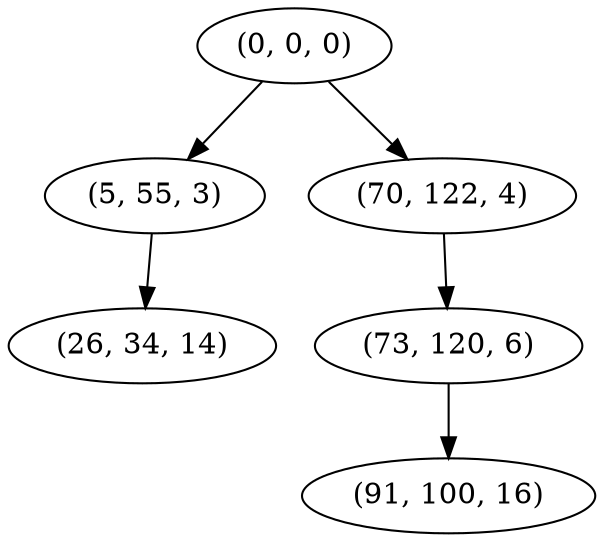 digraph tree {
    "(0, 0, 0)";
    "(5, 55, 3)";
    "(26, 34, 14)";
    "(70, 122, 4)";
    "(73, 120, 6)";
    "(91, 100, 16)";
    "(0, 0, 0)" -> "(5, 55, 3)";
    "(0, 0, 0)" -> "(70, 122, 4)";
    "(5, 55, 3)" -> "(26, 34, 14)";
    "(70, 122, 4)" -> "(73, 120, 6)";
    "(73, 120, 6)" -> "(91, 100, 16)";
}
